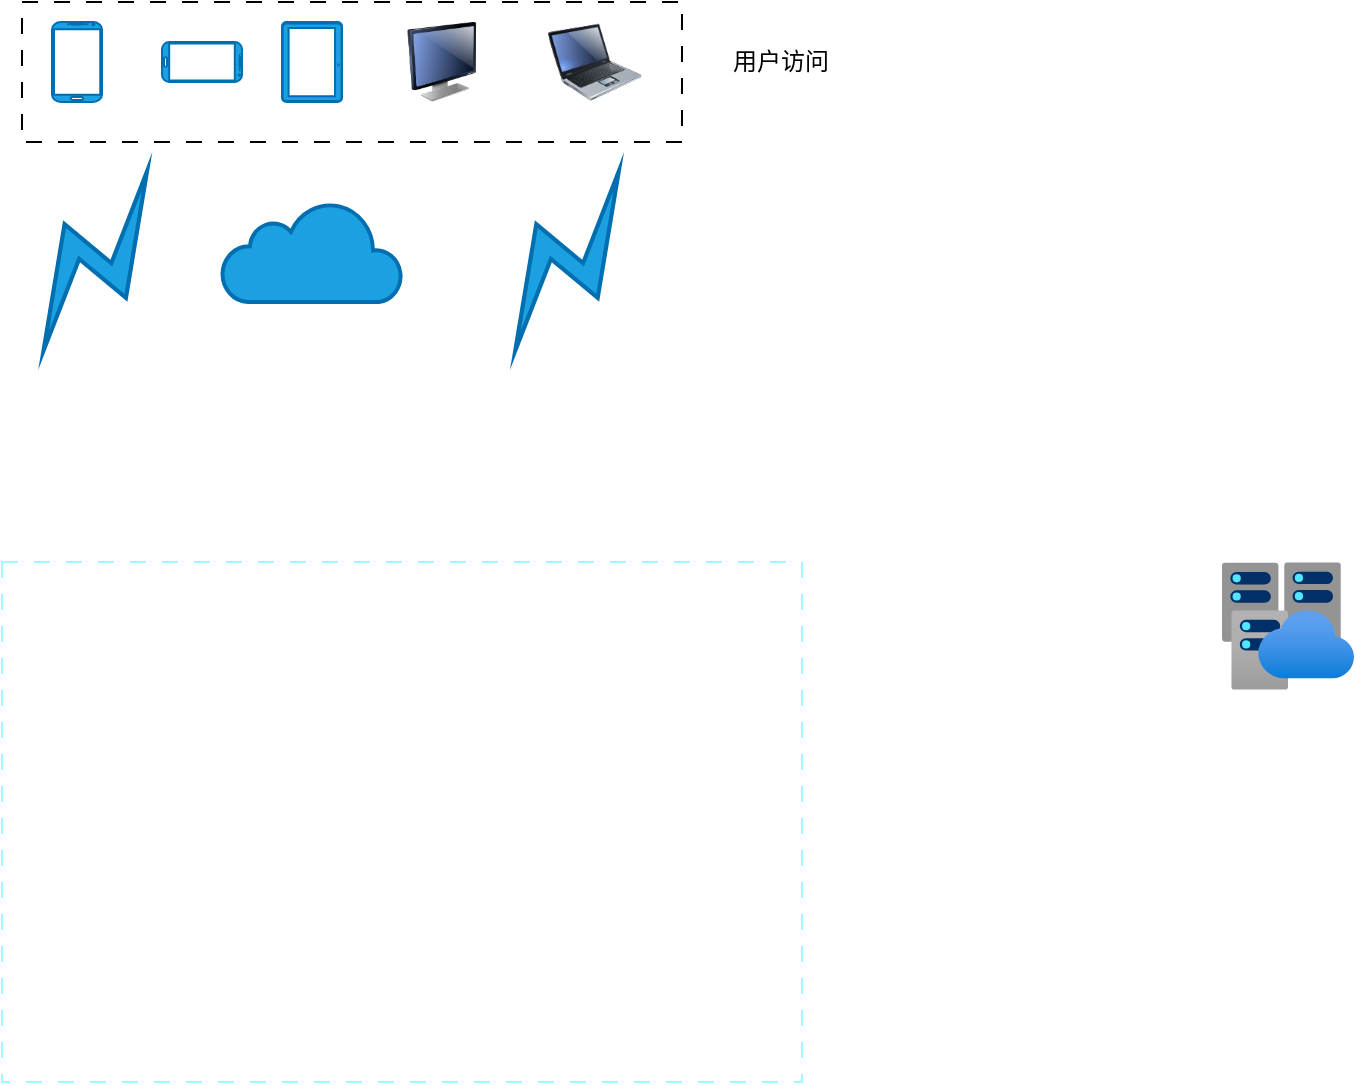 <mxfile version="28.1.2">
  <diagram id="ssYkoaOKDuwVkxelxi_U" name="第 1 页">
    <mxGraphModel dx="983" dy="536" grid="1" gridSize="10" guides="1" tooltips="1" connect="1" arrows="1" fold="1" page="1" pageScale="1" pageWidth="827" pageHeight="1169" math="0" shadow="0">
      <root>
        <mxCell id="0" />
        <mxCell id="1" parent="0" />
        <mxCell id="80pM4SGm5IRm5ZGxhUhk-17" value="" style="image;aspect=fixed;html=1;points=[];align=center;fontSize=12;image=img/lib/azure2/databases/Virtual_Clusters.svg;" vertex="1" parent="1">
          <mxGeometry x="670" y="810" width="66" height="64" as="geometry" />
        </mxCell>
        <mxCell id="80pM4SGm5IRm5ZGxhUhk-21" value="" style="verticalLabelPosition=bottom;verticalAlign=top;html=1;shape=mxgraph.basic.rect;fillColor2=none;strokeWidth=1;size=20;indent=5;dashed=1;dashPattern=8 8;strokeColor=#99FFFF;" vertex="1" parent="1">
          <mxGeometry x="60" y="810" width="400" height="260" as="geometry" />
        </mxCell>
        <mxCell id="80pM4SGm5IRm5ZGxhUhk-22" value="" style="verticalLabelPosition=bottom;verticalAlign=top;html=1;shape=mxgraph.basic.rect;fillColor2=none;strokeWidth=1;size=20;indent=5;dashed=1;dashPattern=8 8;" vertex="1" parent="1">
          <mxGeometry x="70" y="530" width="330" height="70" as="geometry" />
        </mxCell>
        <mxCell id="80pM4SGm5IRm5ZGxhUhk-23" value="" style="verticalLabelPosition=bottom;verticalAlign=top;html=1;shadow=0;dashed=0;strokeWidth=1;shape=mxgraph.android.phone2;strokeColor=#006EAF;fillColor=#1ba1e2;fontColor=#ffffff;" vertex="1" parent="1">
          <mxGeometry x="85" y="540" width="25" height="40" as="geometry" />
        </mxCell>
        <mxCell id="80pM4SGm5IRm5ZGxhUhk-24" value="" style="verticalLabelPosition=bottom;verticalAlign=top;html=1;shadow=0;dashed=0;strokeWidth=1;shape=mxgraph.android.phone2;strokeColor=#006EAF;direction=south;fillColor=#1ba1e2;fontColor=#ffffff;" vertex="1" parent="1">
          <mxGeometry x="140" y="550" width="40" height="20" as="geometry" />
        </mxCell>
        <mxCell id="80pM4SGm5IRm5ZGxhUhk-27" value="" style="verticalLabelPosition=bottom;verticalAlign=top;html=1;shadow=0;dashed=0;strokeWidth=1;shape=mxgraph.android.tab2;strokeColor=#006EAF;fillColor=#1ba1e2;fontColor=#ffffff;" vertex="1" parent="1">
          <mxGeometry x="200" y="540" width="30" height="40" as="geometry" />
        </mxCell>
        <mxCell id="80pM4SGm5IRm5ZGxhUhk-28" value="" style="image;html=1;image=img/lib/clip_art/computers/Monitor_128x128.png" vertex="1" parent="1">
          <mxGeometry x="260" y="540" width="40" height="40" as="geometry" />
        </mxCell>
        <mxCell id="80pM4SGm5IRm5ZGxhUhk-29" value="" style="image;html=1;image=img/lib/clip_art/computers/Laptop_128x128.png" vertex="1" parent="1">
          <mxGeometry x="333" y="530" width="47" height="60" as="geometry" />
        </mxCell>
        <mxCell id="80pM4SGm5IRm5ZGxhUhk-31" value="用户访问" style="text;html=1;align=center;verticalAlign=middle;resizable=0;points=[];autosize=1;strokeColor=none;fillColor=none;" vertex="1" parent="1">
          <mxGeometry x="414" y="545" width="70" height="30" as="geometry" />
        </mxCell>
        <mxCell id="80pM4SGm5IRm5ZGxhUhk-35" value="" style="html=1;outlineConnect=0;fillColor=#1ba1e2;strokeColor=#006EAF;gradientDirection=north;strokeWidth=2;shape=mxgraph.networks.cloud;fontColor=#ffffff;" vertex="1" parent="1">
          <mxGeometry x="170" y="630" width="90" height="50" as="geometry" />
        </mxCell>
        <mxCell id="80pM4SGm5IRm5ZGxhUhk-38" value="" style="fontColor=#ffffff;verticalAlign=top;verticalLabelPosition=bottom;labelPosition=center;align=center;html=1;outlineConnect=0;fillColor=#1ba1e2;strokeColor=#006EAF;gradientDirection=north;strokeWidth=2;shape=mxgraph.networks.comm_link;rotation=30;" vertex="1" parent="1">
          <mxGeometry x="84.13" y="607.77" width="45" height="103.47" as="geometry" />
        </mxCell>
        <mxCell id="80pM4SGm5IRm5ZGxhUhk-40" value="" style="fontColor=#ffffff;verticalAlign=top;verticalLabelPosition=bottom;labelPosition=center;align=center;html=1;outlineConnect=0;fillColor=#1ba1e2;strokeColor=#006EAF;gradientDirection=north;strokeWidth=2;shape=mxgraph.networks.comm_link;rotation=30;" vertex="1" parent="1">
          <mxGeometry x="320.003" y="607.769" width="45" height="103.47" as="geometry" />
        </mxCell>
      </root>
    </mxGraphModel>
  </diagram>
</mxfile>
